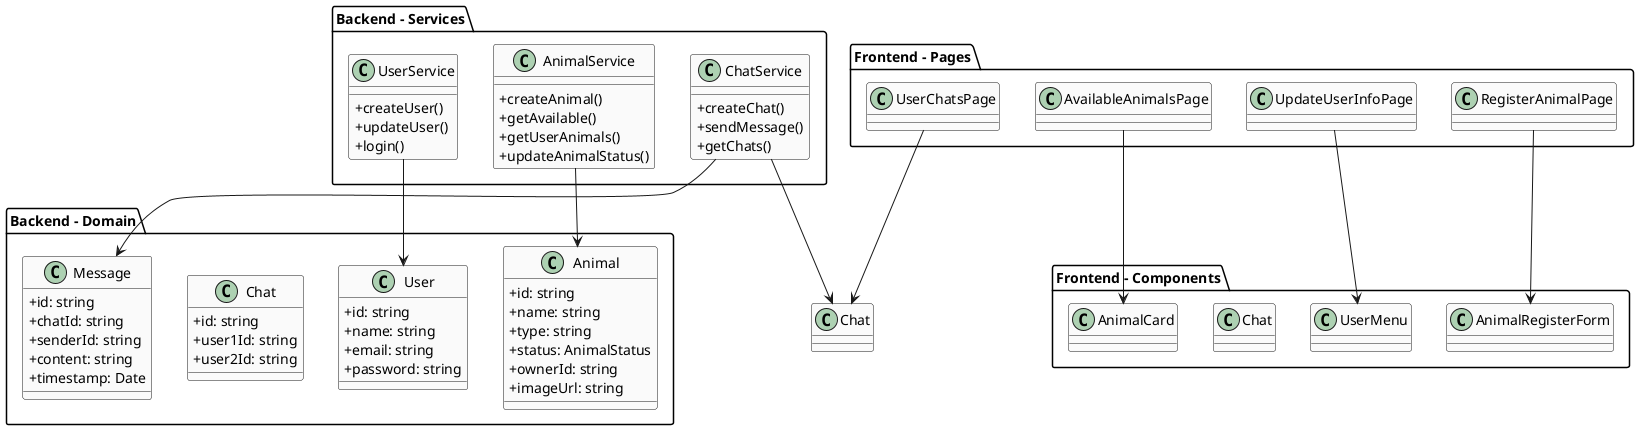 @startuml
skinparam classAttributeIconSize 0
skinparam classBackgroundColor #FAFAFA

package "Backend - Domain" {
  class Animal {
    +id: string
    +name: string
    +type: string
    +status: AnimalStatus
    +ownerId: string
    +imageUrl: string
  }

  class User {
    +id: string
    +name: string
    +email: string
    +password: string
  }

  class Chat {
    +id: string
    +user1Id: string
    +user2Id: string
  }

  class Message {
    +id: string
    +chatId: string
    +senderId: string
    +content: string
    +timestamp: Date
  }
}

package "Backend - Services" {
  class AnimalService {
    +createAnimal()
    +getAvailable()
    +getUserAnimals()
    +updateAnimalStatus()
  }

  class UserService {
    +createUser()
    +updateUser()
    +login()
  }

  class ChatService {
    +createChat()
    +sendMessage()
    +getChats()
  }
}

package "Frontend - Components" {
  class AnimalCard
  class AnimalRegisterForm
  class Chat
  class UserMenu
}

package "Frontend - Pages" {
  class AvailableAnimalsPage
  class RegisterAnimalPage
  class UpdateUserInfoPage
  class UserChatsPage
}

AnimalService --> Animal
UserService --> User
ChatService --> Chat
ChatService --> Message

AvailableAnimalsPage --> AnimalCard
RegisterAnimalPage --> AnimalRegisterForm
UpdateUserInfoPage --> UserMenu
UserChatsPage --> Chat

@enduml
